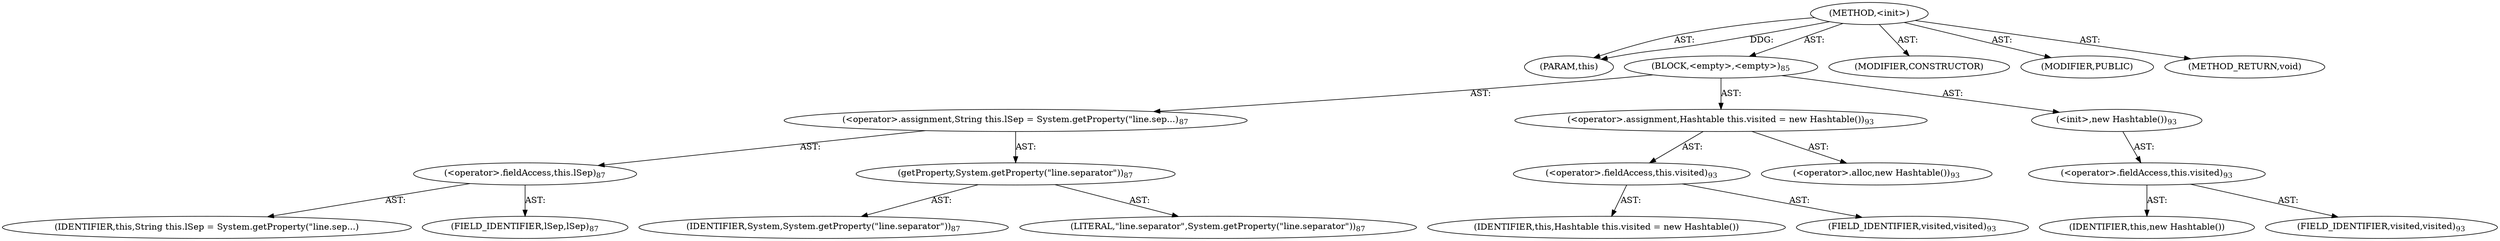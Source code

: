 digraph "&lt;init&gt;" {  
"111669149703" [label = <(METHOD,&lt;init&gt;)> ]
"115964117009" [label = <(PARAM,this)> ]
"25769803836" [label = <(BLOCK,&lt;empty&gt;,&lt;empty&gt;)<SUB>85</SUB>> ]
"30064771373" [label = <(&lt;operator&gt;.assignment,String this.lSep = System.getProperty(&quot;line.sep...)<SUB>87</SUB>> ]
"30064771374" [label = <(&lt;operator&gt;.fieldAccess,this.lSep)<SUB>87</SUB>> ]
"68719476997" [label = <(IDENTIFIER,this,String this.lSep = System.getProperty(&quot;line.sep...)> ]
"55834574882" [label = <(FIELD_IDENTIFIER,lSep,lSep)<SUB>87</SUB>> ]
"30064771375" [label = <(getProperty,System.getProperty(&quot;line.separator&quot;))<SUB>87</SUB>> ]
"68719476998" [label = <(IDENTIFIER,System,System.getProperty(&quot;line.separator&quot;))<SUB>87</SUB>> ]
"90194313308" [label = <(LITERAL,&quot;line.separator&quot;,System.getProperty(&quot;line.separator&quot;))<SUB>87</SUB>> ]
"30064771376" [label = <(&lt;operator&gt;.assignment,Hashtable this.visited = new Hashtable())<SUB>93</SUB>> ]
"30064771377" [label = <(&lt;operator&gt;.fieldAccess,this.visited)<SUB>93</SUB>> ]
"68719476999" [label = <(IDENTIFIER,this,Hashtable this.visited = new Hashtable())> ]
"55834574883" [label = <(FIELD_IDENTIFIER,visited,visited)<SUB>93</SUB>> ]
"30064771378" [label = <(&lt;operator&gt;.alloc,new Hashtable())<SUB>93</SUB>> ]
"30064771379" [label = <(&lt;init&gt;,new Hashtable())<SUB>93</SUB>> ]
"30064771380" [label = <(&lt;operator&gt;.fieldAccess,this.visited)<SUB>93</SUB>> ]
"68719477000" [label = <(IDENTIFIER,this,new Hashtable())> ]
"55834574884" [label = <(FIELD_IDENTIFIER,visited,visited)<SUB>93</SUB>> ]
"133143986199" [label = <(MODIFIER,CONSTRUCTOR)> ]
"133143986200" [label = <(MODIFIER,PUBLIC)> ]
"128849018887" [label = <(METHOD_RETURN,void)> ]
  "111669149703" -> "115964117009"  [ label = "AST: "] 
  "111669149703" -> "25769803836"  [ label = "AST: "] 
  "111669149703" -> "133143986199"  [ label = "AST: "] 
  "111669149703" -> "133143986200"  [ label = "AST: "] 
  "111669149703" -> "128849018887"  [ label = "AST: "] 
  "25769803836" -> "30064771373"  [ label = "AST: "] 
  "25769803836" -> "30064771376"  [ label = "AST: "] 
  "25769803836" -> "30064771379"  [ label = "AST: "] 
  "30064771373" -> "30064771374"  [ label = "AST: "] 
  "30064771373" -> "30064771375"  [ label = "AST: "] 
  "30064771374" -> "68719476997"  [ label = "AST: "] 
  "30064771374" -> "55834574882"  [ label = "AST: "] 
  "30064771375" -> "68719476998"  [ label = "AST: "] 
  "30064771375" -> "90194313308"  [ label = "AST: "] 
  "30064771376" -> "30064771377"  [ label = "AST: "] 
  "30064771376" -> "30064771378"  [ label = "AST: "] 
  "30064771377" -> "68719476999"  [ label = "AST: "] 
  "30064771377" -> "55834574883"  [ label = "AST: "] 
  "30064771379" -> "30064771380"  [ label = "AST: "] 
  "30064771380" -> "68719477000"  [ label = "AST: "] 
  "30064771380" -> "55834574884"  [ label = "AST: "] 
  "111669149703" -> "115964117009"  [ label = "DDG: "] 
}
